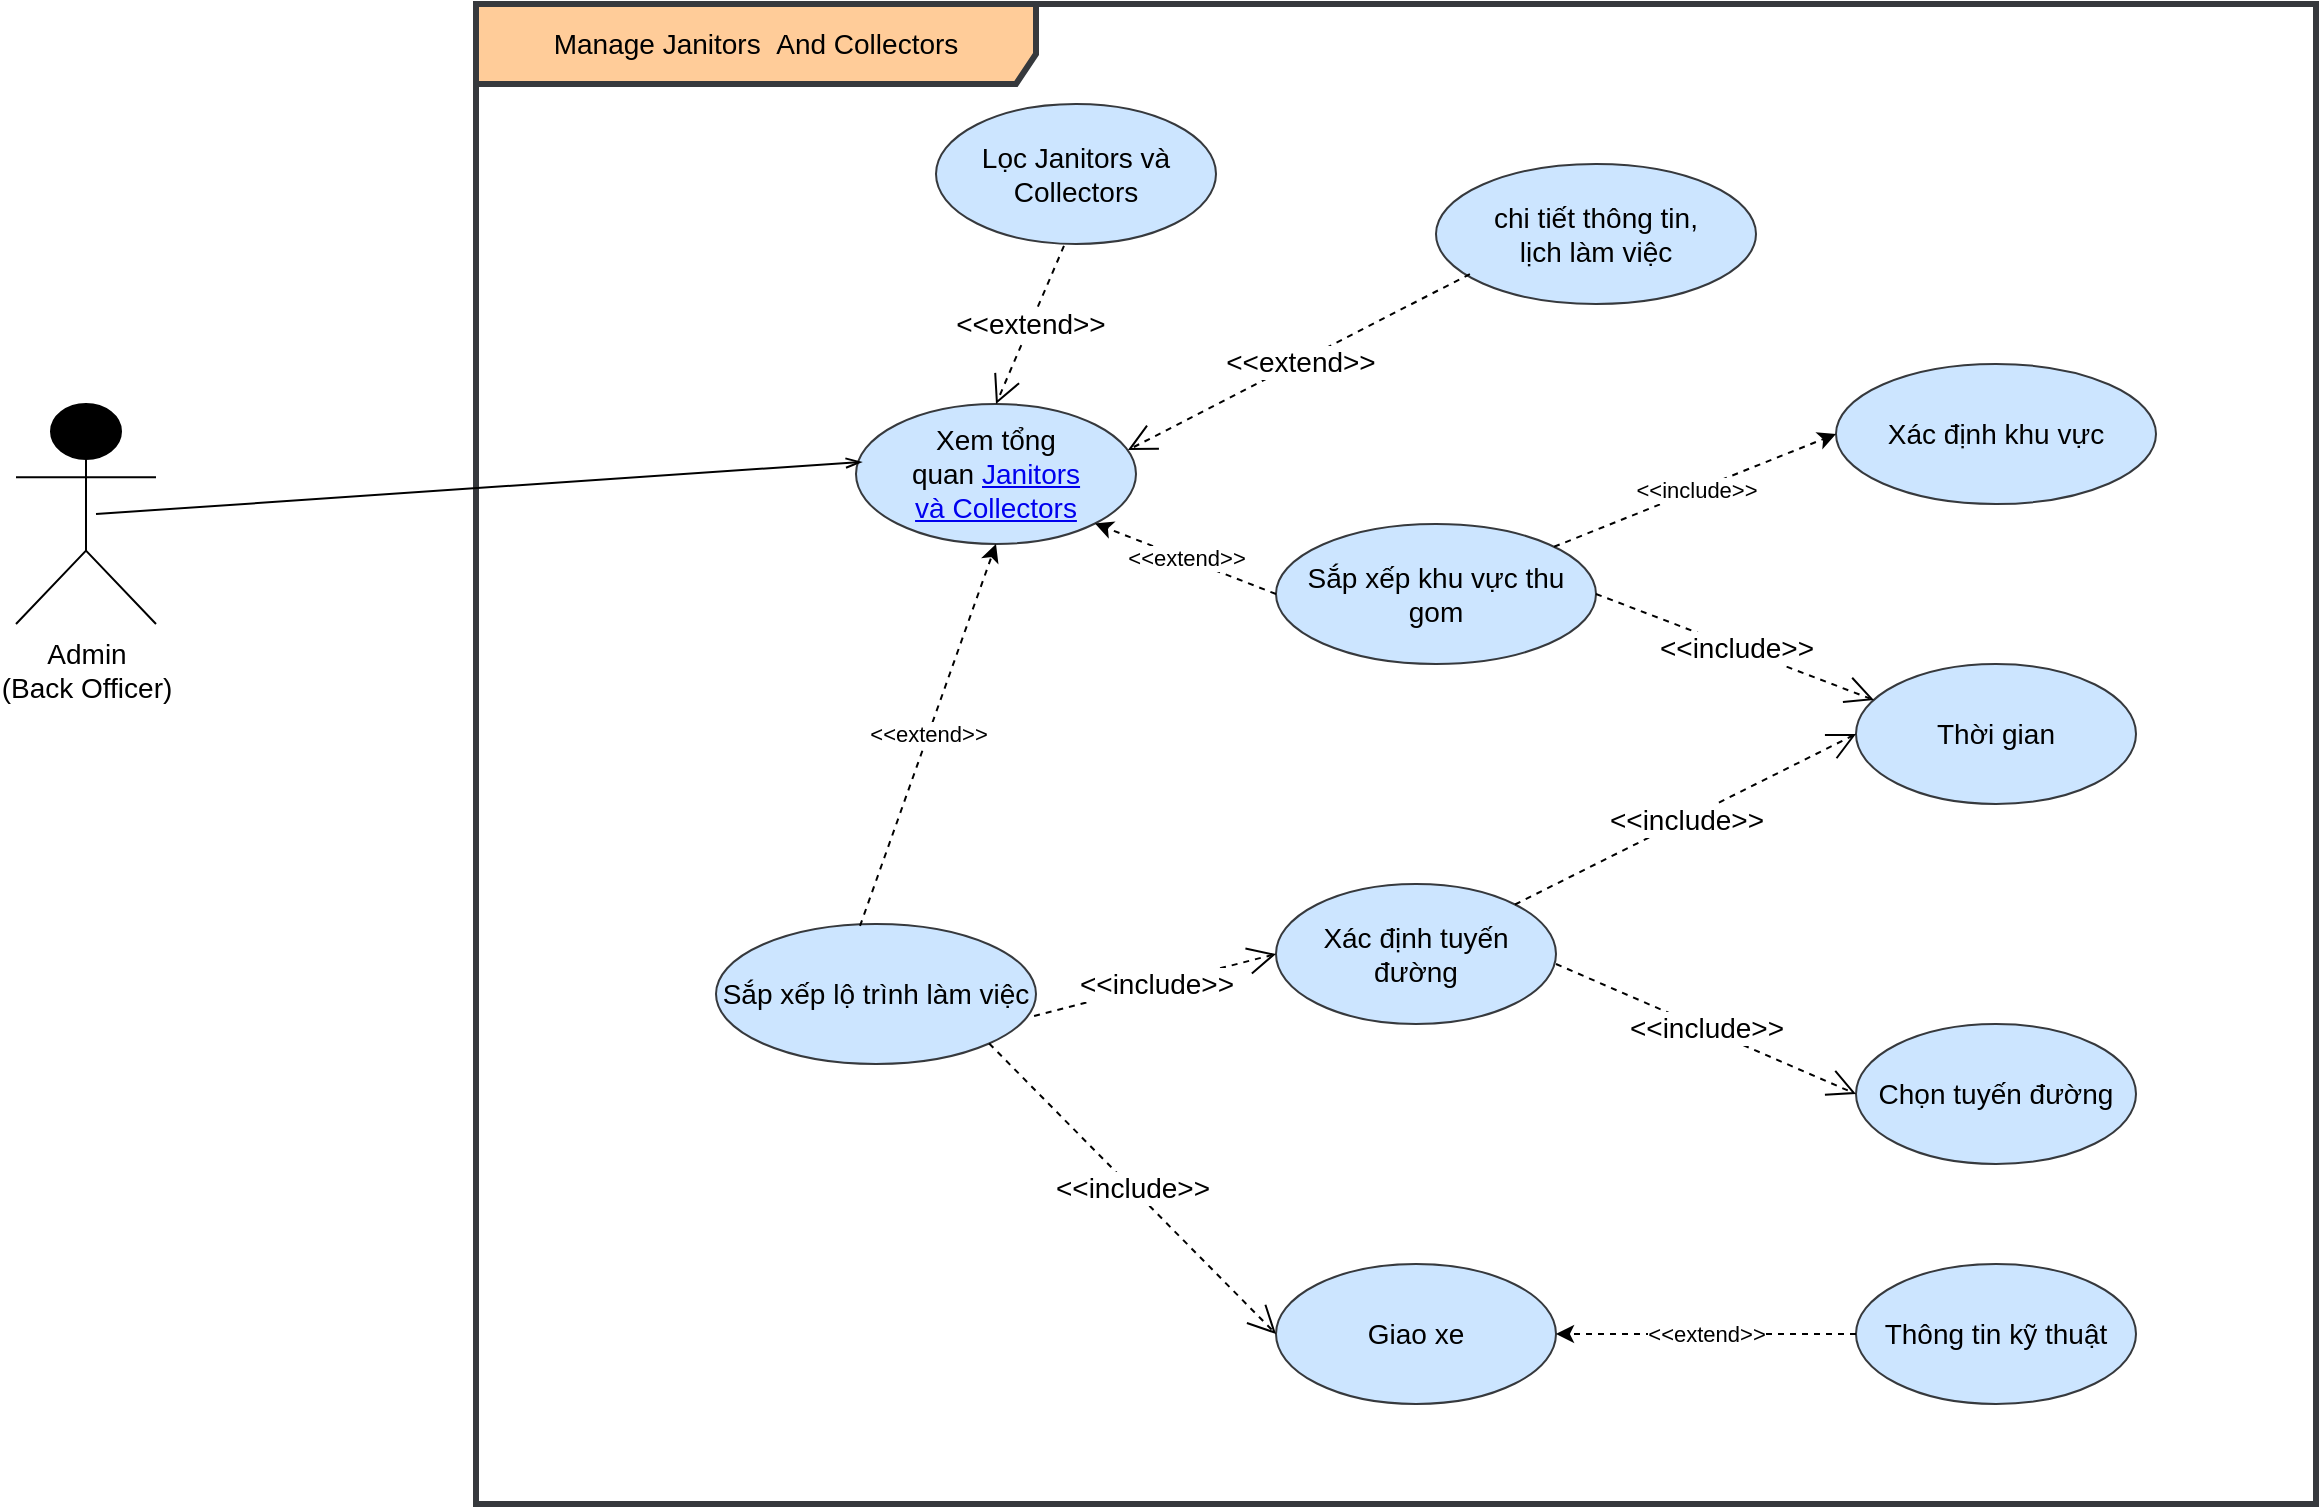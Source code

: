 <mxfile version="20.4.0" type="github">
  <diagram id="GnzRtK2g57-_hA0YiGj8" name="Page-1">
    <mxGraphModel dx="2090" dy="677" grid="1" gridSize="10" guides="1" tooltips="1" connect="1" arrows="1" fold="1" page="1" pageScale="1" pageWidth="850" pageHeight="1100" math="0" shadow="0">
      <root>
        <mxCell id="0" />
        <mxCell id="1" parent="0" />
        <mxCell id="X_tmMsr3wwNKuKBV7P9i-1" value="&lt;font style=&quot;font-size: 14px;&quot;&gt;Admin &lt;br&gt;(&lt;span style=&quot;font-family: Arial, sans-serif;&quot;&gt;Back Officer&lt;/span&gt;)&lt;/font&gt;" style="shape=umlActor;verticalLabelPosition=bottom;verticalAlign=top;html=1;fillColor=#000000;" parent="1" vertex="1">
          <mxGeometry x="-270" y="310" width="70" height="110" as="geometry" />
        </mxCell>
        <mxCell id="X_tmMsr3wwNKuKBV7P9i-2" value="Manage&amp;nbsp;&lt;span&gt;Janitors&amp;nbsp;&amp;nbsp;And Collectors&lt;/span&gt;" style="shape=umlFrame;whiteSpace=wrap;html=1;fontSize=14;width=280;height=40;fillColor=#ffcc99;strokeColor=#36393d;strokeWidth=3;gradientColor=none;swimlaneFillColor=default;" parent="1" vertex="1">
          <mxGeometry x="-40" y="110" width="920" height="750" as="geometry" />
        </mxCell>
        <mxCell id="X_tmMsr3wwNKuKBV7P9i-3" value="chi tiết thông tin, &lt;br&gt;lịch làm việc" style="ellipse;whiteSpace=wrap;html=1;fontSize=14;fillColor=#cce5ff;strokeColor=#36393d;" parent="1" vertex="1">
          <mxGeometry x="440" y="190" width="160" height="70" as="geometry" />
        </mxCell>
        <mxCell id="X_tmMsr3wwNKuKBV7P9i-5" value="Sắp xếp lộ trình làm việc" style="ellipse;whiteSpace=wrap;html=1;fontSize=14;fillColor=#cce5ff;strokeColor=#36393d;" parent="1" vertex="1">
          <mxGeometry x="80" y="570" width="160" height="70" as="geometry" />
        </mxCell>
        <mxCell id="X_tmMsr3wwNKuKBV7P9i-10" value="Thời gian" style="ellipse;whiteSpace=wrap;html=1;fontSize=14;fillColor=#cce5ff;strokeColor=#36393d;" parent="1" vertex="1">
          <mxGeometry x="650" y="440" width="140" height="70" as="geometry" />
        </mxCell>
        <mxCell id="X_tmMsr3wwNKuKBV7P9i-11" value="Xác định tuyến đường" style="ellipse;whiteSpace=wrap;html=1;fontSize=14;fillColor=#cce5ff;strokeColor=#36393d;" parent="1" vertex="1">
          <mxGeometry x="360" y="550" width="140" height="70" as="geometry" />
        </mxCell>
        <mxCell id="X_tmMsr3wwNKuKBV7P9i-18" value="&amp;lt;&amp;lt;include&amp;gt;&amp;gt;" style="endArrow=open;endSize=12;dashed=1;html=1;rounded=0;fontSize=14;entryX=0;entryY=0.5;entryDx=0;entryDy=0;exitX=0.994;exitY=0.657;exitDx=0;exitDy=0;exitPerimeter=0;" parent="1" source="X_tmMsr3wwNKuKBV7P9i-5" target="X_tmMsr3wwNKuKBV7P9i-11" edge="1">
          <mxGeometry width="160" relative="1" as="geometry">
            <mxPoint x="600" y="375" as="sourcePoint" />
            <mxPoint x="770" y="330" as="targetPoint" />
          </mxGeometry>
        </mxCell>
        <mxCell id="X_tmMsr3wwNKuKBV7P9i-24" value="&amp;lt;&amp;lt;extend&amp;gt;&amp;gt;" style="endArrow=open;endSize=12;dashed=1;html=1;rounded=0;fontSize=14;exitX=0.106;exitY=0.786;exitDx=0;exitDy=0;entryX=0.971;entryY=0.329;entryDx=0;entryDy=0;entryPerimeter=0;exitPerimeter=0;" parent="1" source="X_tmMsr3wwNKuKBV7P9i-3" target="X_tmMsr3wwNKuKBV7P9i-28" edge="1">
          <mxGeometry width="160" relative="1" as="geometry">
            <mxPoint x="610" y="179.97" as="sourcePoint" />
            <mxPoint x="350" y="380" as="targetPoint" />
          </mxGeometry>
        </mxCell>
        <mxCell id="X_tmMsr3wwNKuKBV7P9i-28" value="Xem tổng quan&amp;nbsp;&lt;a name=&quot;OLE_LINK27&quot;&gt;&lt;span&gt;Janitors&lt;br&gt;và Collectors&lt;/span&gt;&lt;/a&gt;" style="ellipse;whiteSpace=wrap;html=1;fontSize=14;fillColor=#cce5ff;strokeColor=#36393d;" parent="1" vertex="1">
          <mxGeometry x="150" y="310" width="140" height="70" as="geometry" />
        </mxCell>
        <mxCell id="X_tmMsr3wwNKuKBV7P9i-31" value="" style="endArrow=openThin;endFill=0;html=1;rounded=0;fontSize=14;entryX=0.021;entryY=0.414;entryDx=0;entryDy=0;entryPerimeter=0;" parent="1" target="X_tmMsr3wwNKuKBV7P9i-28" edge="1">
          <mxGeometry width="160" relative="1" as="geometry">
            <mxPoint x="-230" y="365" as="sourcePoint" />
            <mxPoint x="320" y="390" as="targetPoint" />
          </mxGeometry>
        </mxCell>
        <mxCell id="X_tmMsr3wwNKuKBV7P9i-32" value="Lọc Janitors và Collectors" style="ellipse;whiteSpace=wrap;html=1;fontSize=14;fillColor=#cce5ff;strokeColor=#36393d;" parent="1" vertex="1">
          <mxGeometry x="190" y="160" width="140" height="70" as="geometry" />
        </mxCell>
        <mxCell id="X_tmMsr3wwNKuKBV7P9i-34" value="&amp;lt;&amp;lt;extend&amp;gt;&amp;gt;" style="endArrow=open;endSize=12;dashed=1;html=1;rounded=0;fontSize=14;entryX=0.5;entryY=0;entryDx=0;entryDy=0;exitX=0.457;exitY=1.014;exitDx=0;exitDy=0;exitPerimeter=0;" parent="1" source="X_tmMsr3wwNKuKBV7P9i-32" target="X_tmMsr3wwNKuKBV7P9i-28" edge="1">
          <mxGeometry width="160" relative="1" as="geometry">
            <mxPoint x="284.476" y="209.891" as="sourcePoint" />
            <mxPoint x="260.04" y="360.01" as="targetPoint" />
          </mxGeometry>
        </mxCell>
        <mxCell id="CGY3jeuyN8TohG19Bz1T-2" value="&amp;lt;&amp;lt;extend&amp;gt;&amp;gt;" style="endArrow=classic;html=1;rounded=0;exitX=0.45;exitY=0.014;exitDx=0;exitDy=0;exitPerimeter=0;entryX=0.5;entryY=1;entryDx=0;entryDy=0;dashed=1;" parent="1" source="X_tmMsr3wwNKuKBV7P9i-5" target="X_tmMsr3wwNKuKBV7P9i-28" edge="1">
          <mxGeometry width="50" height="50" relative="1" as="geometry">
            <mxPoint x="170" y="600" as="sourcePoint" />
            <mxPoint x="220" y="550" as="targetPoint" />
          </mxGeometry>
        </mxCell>
        <mxCell id="mySbkjxmK5nbgQmX_q78-2" value="Sắp xếp khu vực thu gom" style="ellipse;whiteSpace=wrap;html=1;fontSize=14;fillColor=#cce5ff;strokeColor=#36393d;" parent="1" vertex="1">
          <mxGeometry x="360" y="370" width="160" height="70" as="geometry" />
        </mxCell>
        <mxCell id="mySbkjxmK5nbgQmX_q78-3" value="&amp;lt;&amp;lt;extend&amp;gt;&amp;gt;" style="endArrow=classic;html=1;rounded=0;entryX=1;entryY=1;entryDx=0;entryDy=0;exitX=0;exitY=0.5;exitDx=0;exitDy=0;dashed=1;" parent="1" source="mySbkjxmK5nbgQmX_q78-2" target="X_tmMsr3wwNKuKBV7P9i-28" edge="1">
          <mxGeometry width="50" height="50" relative="1" as="geometry">
            <mxPoint x="170" y="560" as="sourcePoint" />
            <mxPoint x="220" y="510" as="targetPoint" />
          </mxGeometry>
        </mxCell>
        <mxCell id="mySbkjxmK5nbgQmX_q78-4" value="Xác định khu vực" style="ellipse;whiteSpace=wrap;html=1;fontSize=14;fillColor=#cce5ff;strokeColor=#36393d;" parent="1" vertex="1">
          <mxGeometry x="640" y="290" width="160" height="70" as="geometry" />
        </mxCell>
        <mxCell id="mySbkjxmK5nbgQmX_q78-5" value="&amp;lt;&amp;lt;include&amp;gt;&amp;gt;" style="endArrow=classic;html=1;rounded=0;dashed=1;entryX=0;entryY=0.5;entryDx=0;entryDy=0;" parent="1" source="mySbkjxmK5nbgQmX_q78-2" target="mySbkjxmK5nbgQmX_q78-4" edge="1">
          <mxGeometry width="50" height="50" relative="1" as="geometry">
            <mxPoint x="170" y="580" as="sourcePoint" />
            <mxPoint x="220" y="530" as="targetPoint" />
          </mxGeometry>
        </mxCell>
        <mxCell id="mySbkjxmK5nbgQmX_q78-6" value="&amp;lt;&amp;lt;include&amp;gt;&amp;gt;" style="endArrow=open;endSize=12;dashed=1;html=1;rounded=0;fontSize=14;entryX=0.064;entryY=0.257;entryDx=0;entryDy=0;exitX=1;exitY=0.5;exitDx=0;exitDy=0;entryPerimeter=0;" parent="1" source="mySbkjxmK5nbgQmX_q78-2" target="X_tmMsr3wwNKuKBV7P9i-10" edge="1">
          <mxGeometry width="160" relative="1" as="geometry">
            <mxPoint x="325.04" y="564.01" as="sourcePoint" />
            <mxPoint x="620" y="525" as="targetPoint" />
          </mxGeometry>
        </mxCell>
        <mxCell id="yEgqm08h6hPiLksumuzD-1" value="Giao xe" style="ellipse;whiteSpace=wrap;html=1;fontSize=14;fillColor=#cce5ff;strokeColor=#36393d;" vertex="1" parent="1">
          <mxGeometry x="360" y="740" width="140" height="70" as="geometry" />
        </mxCell>
        <mxCell id="yEgqm08h6hPiLksumuzD-2" value="&amp;lt;&amp;lt;include&amp;gt;&amp;gt;" style="endArrow=open;endSize=12;dashed=1;html=1;rounded=0;fontSize=14;entryX=0;entryY=0.5;entryDx=0;entryDy=0;exitX=1;exitY=1;exitDx=0;exitDy=0;" edge="1" parent="1" source="X_tmMsr3wwNKuKBV7P9i-5" target="yEgqm08h6hPiLksumuzD-1">
          <mxGeometry width="160" relative="1" as="geometry">
            <mxPoint x="309.04" y="625.99" as="sourcePoint" />
            <mxPoint x="610.0" y="655" as="targetPoint" />
          </mxGeometry>
        </mxCell>
        <mxCell id="yEgqm08h6hPiLksumuzD-3" value="Thông tin kỹ thuật" style="ellipse;whiteSpace=wrap;html=1;fontSize=14;fillColor=#cce5ff;strokeColor=#36393d;" vertex="1" parent="1">
          <mxGeometry x="650" y="740" width="140" height="70" as="geometry" />
        </mxCell>
        <mxCell id="yEgqm08h6hPiLksumuzD-4" value="&amp;lt;&amp;lt;extend&amp;gt;&amp;gt;" style="endArrow=classic;html=1;rounded=0;entryX=1;entryY=0.5;entryDx=0;entryDy=0;exitX=0;exitY=0.5;exitDx=0;exitDy=0;dashed=1;" edge="1" parent="1" source="yEgqm08h6hPiLksumuzD-3" target="yEgqm08h6hPiLksumuzD-1">
          <mxGeometry width="50" height="50" relative="1" as="geometry">
            <mxPoint x="370" y="415" as="sourcePoint" />
            <mxPoint x="280.005" y="379.492" as="targetPoint" />
          </mxGeometry>
        </mxCell>
        <mxCell id="yEgqm08h6hPiLksumuzD-6" value="Chọn tuyến đường" style="ellipse;whiteSpace=wrap;html=1;fontSize=14;fillColor=#cce5ff;strokeColor=#36393d;" vertex="1" parent="1">
          <mxGeometry x="650" y="620" width="140" height="70" as="geometry" />
        </mxCell>
        <mxCell id="yEgqm08h6hPiLksumuzD-7" value="&amp;lt;&amp;lt;include&amp;gt;&amp;gt;" style="endArrow=open;endSize=12;dashed=1;html=1;rounded=0;fontSize=14;entryX=0;entryY=0.5;entryDx=0;entryDy=0;exitX=1;exitY=0;exitDx=0;exitDy=0;" edge="1" parent="1" source="X_tmMsr3wwNKuKBV7P9i-11" target="X_tmMsr3wwNKuKBV7P9i-10">
          <mxGeometry width="160" relative="1" as="geometry">
            <mxPoint x="530" y="415" as="sourcePoint" />
            <mxPoint x="668.96" y="467.99" as="targetPoint" />
          </mxGeometry>
        </mxCell>
        <mxCell id="yEgqm08h6hPiLksumuzD-8" value="&amp;lt;&amp;lt;include&amp;gt;&amp;gt;" style="endArrow=open;endSize=12;dashed=1;html=1;rounded=0;fontSize=14;entryX=0;entryY=0.5;entryDx=0;entryDy=0;" edge="1" parent="1" target="yEgqm08h6hPiLksumuzD-6">
          <mxGeometry width="160" relative="1" as="geometry">
            <mxPoint x="500" y="590" as="sourcePoint" />
            <mxPoint x="660.0" y="485" as="targetPoint" />
          </mxGeometry>
        </mxCell>
      </root>
    </mxGraphModel>
  </diagram>
</mxfile>
